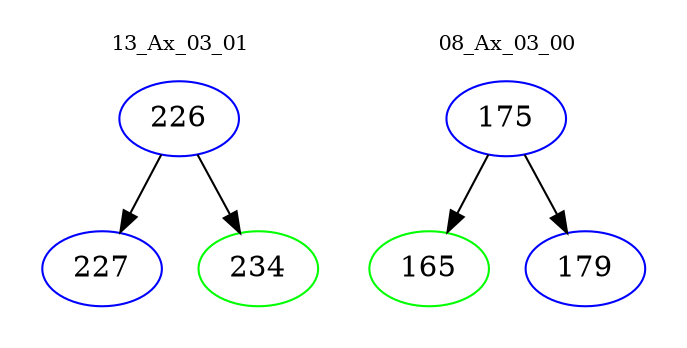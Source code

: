 digraph{
subgraph cluster_0 {
color = white
label = "13_Ax_03_01";
fontsize=10;
T0_226 [label="226", color="blue"]
T0_226 -> T0_227 [color="black"]
T0_227 [label="227", color="blue"]
T0_226 -> T0_234 [color="black"]
T0_234 [label="234", color="green"]
}
subgraph cluster_1 {
color = white
label = "08_Ax_03_00";
fontsize=10;
T1_175 [label="175", color="blue"]
T1_175 -> T1_165 [color="black"]
T1_165 [label="165", color="green"]
T1_175 -> T1_179 [color="black"]
T1_179 [label="179", color="blue"]
}
}
